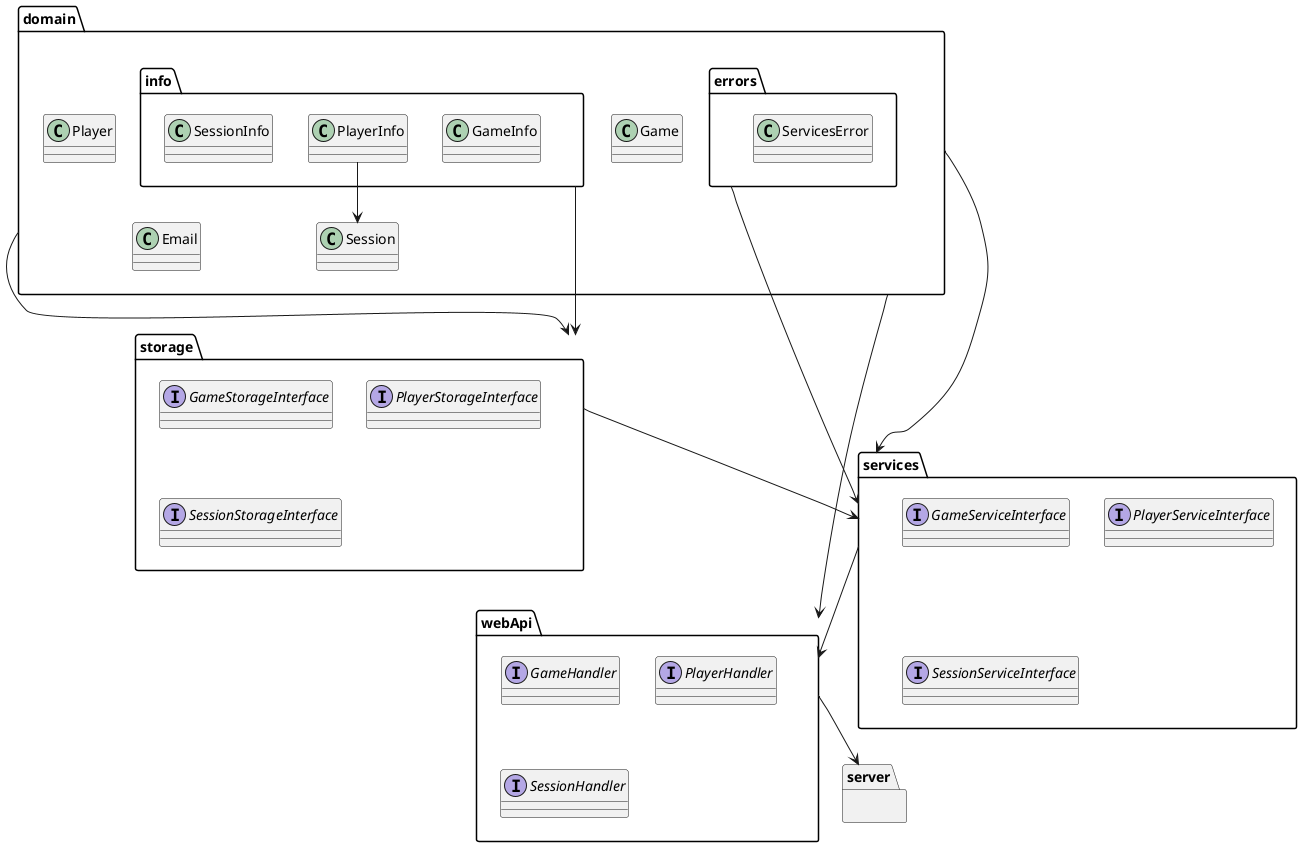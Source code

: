 @startuml
'https://plantuml.com/sequence-diagram

package domain {
    class Player
    class Game
    class Session
    class Email
    package errors {
    class ServicesError
    }
    package info {
    class GameInfo
    class PlayerInfo
    class SessionInfo
    }
}

package services {
    Interface GameServiceInterface
    Interface PlayerServiceInterface
    Interface SessionServiceInterface
}

package storage {
    Interface GameStorageInterface
    Interface PlayerStorageInterface
    Interface SessionStorageInterface
}
package webApi {
    Interface GameHandler
    Interface PlayerHandler
    Interface SessionHandler
}

package server {
}

domain --> services
domain.errors --> services
domain --> storage
domain --> webApi
domain.info --> storage

storage --> services

services --> webApi

webApi --> server

domain.info.PlayerInfo --> domain.Session

@enduml